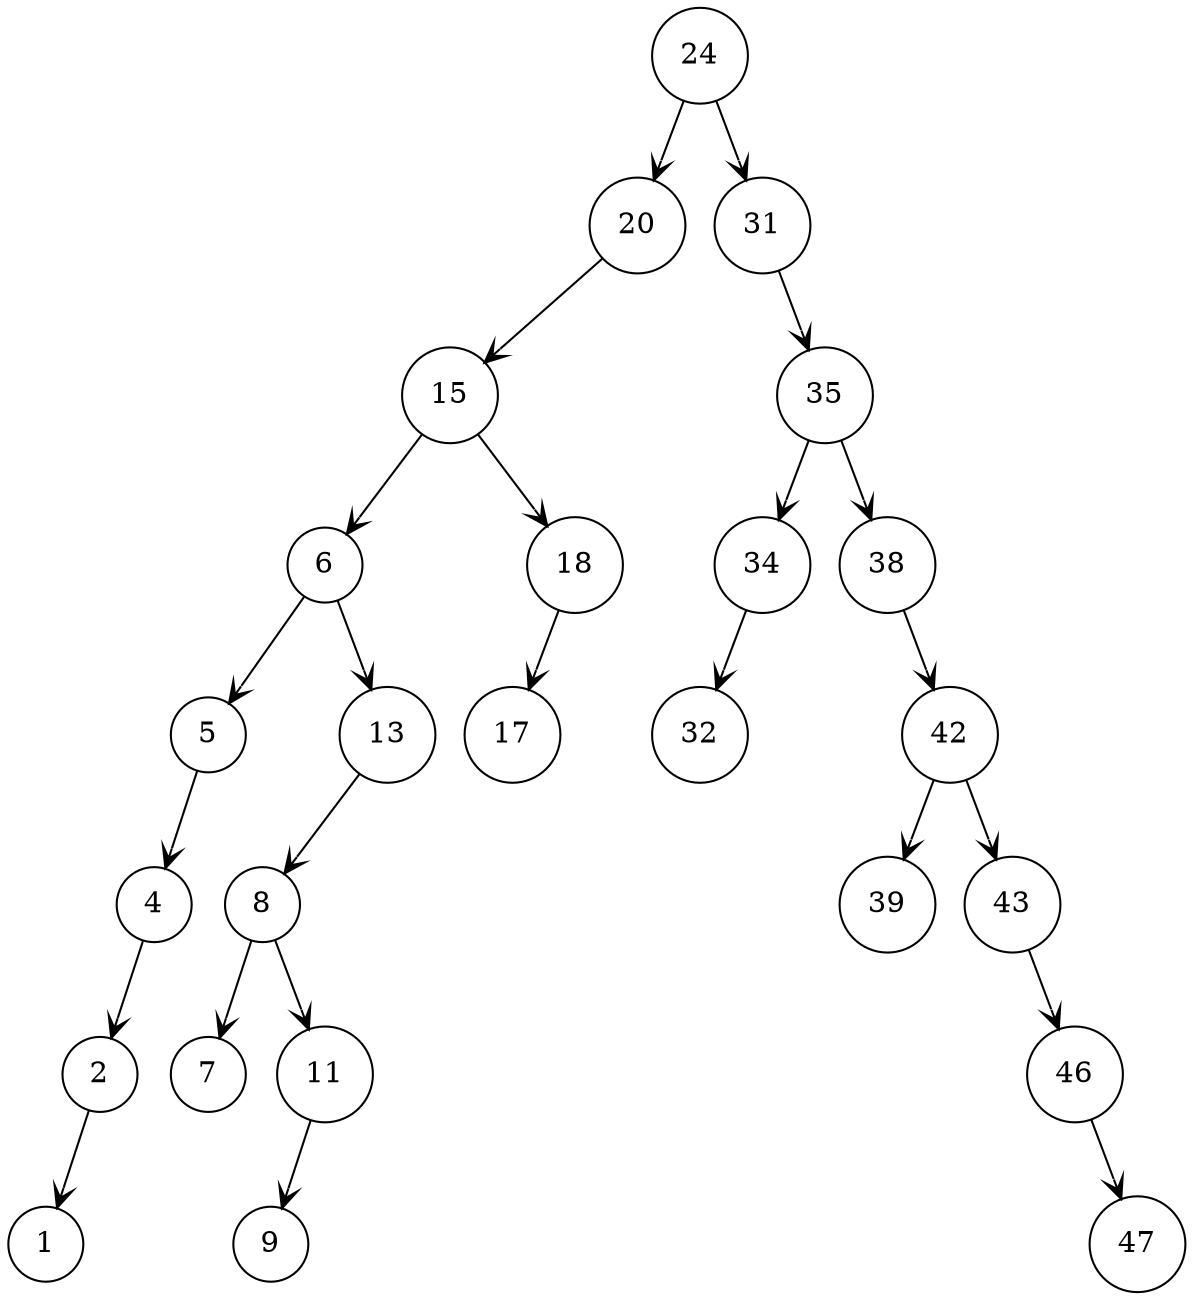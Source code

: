digraph G {    graph [nodesep=0.1]    node [shape=circle]    edge [arrowhead=vee]    24[group =24]    20 [group=20]    24 -> 20
    15 [group=15]    20 -> 15
    6 [group=6]    15 -> 6
    5 [group=5]    6 -> 5
    4 [group=4]    5 -> 4
    2 [group=2]    4 -> 2
    2 -> 1
    _2 [group=2, label="", width=0, style=invis]
    2 -> _2 [style=invis]
    _4 [group=4, label="", width=0, style=invis]
    4 -> _4 [style=invis]
    _5 [group=5, label="", width=0, style=invis]
    5 -> _5 [style=invis]
    _6 [group=6, label="", width=0, style=invis]
    6 -> _6 [style=invis]
    13 [group=13]
    6 -> 13
    8 [group=8]    13 -> 8
    8 -> 7
    _8 [group=8, label="", width=0, style=invis]
    8 -> _8 [style=invis]
    11 [group=11]
    8 -> 11
    11 -> 9
    _11 [group=11, label="", width=0, style=invis]
    11 -> _11 [style=invis]
    _13 [group=13, label="", width=0, style=invis]
    13 -> _13 [style=invis]
    {rank=same; _13; 11}
    _15 [group=15, label="", width=0, style=invis]
    15 -> _15 [style=invis]
    18 [group=18]
    15 -> 18
    18 -> 17
    _18 [group=18, label="", width=0, style=invis]
    18 -> _18 [style=invis]
    {rank=same; _15; 17}
    _20 [group=20, label="", width=0, style=invis]
    20 -> _20 [style=invis]
    {rank=same; _20; 18}
    _24 [group=24, label="", width=0, style=invis]
    24 -> _24 [style=invis]
    31 [group=31]
    24 -> 31
    _31 [group=31, label="", width=0, style=invis]
    31 -> _31 [style=invis]
    35 [group=35]
    31 -> 35
    34 [group=34]    35 -> 34
    34 -> 32
    _34 [group=34, label="", width=0, style=invis]
    34 -> _34 [style=invis]
    _35 [group=35, label="", width=0, style=invis]
    35 -> _35 [style=invis]
    38 [group=38]
    35 -> 38
    _38 [group=38, label="", width=0, style=invis]
    38 -> _38 [style=invis]
    42 [group=42]
    38 -> 42
    42 -> 39
    _42 [group=42, label="", width=0, style=invis]
    42 -> _42 [style=invis]
    43 [group=43]
    42 -> 43
    _43 [group=43, label="", width=0, style=invis]
    43 -> _43 [style=invis]
    46 [group=46]
    43 -> 46
    _46 [group=46, label="", width=0, style=invis]
    46 -> _46 [style=invis]
    46 -> 47
}